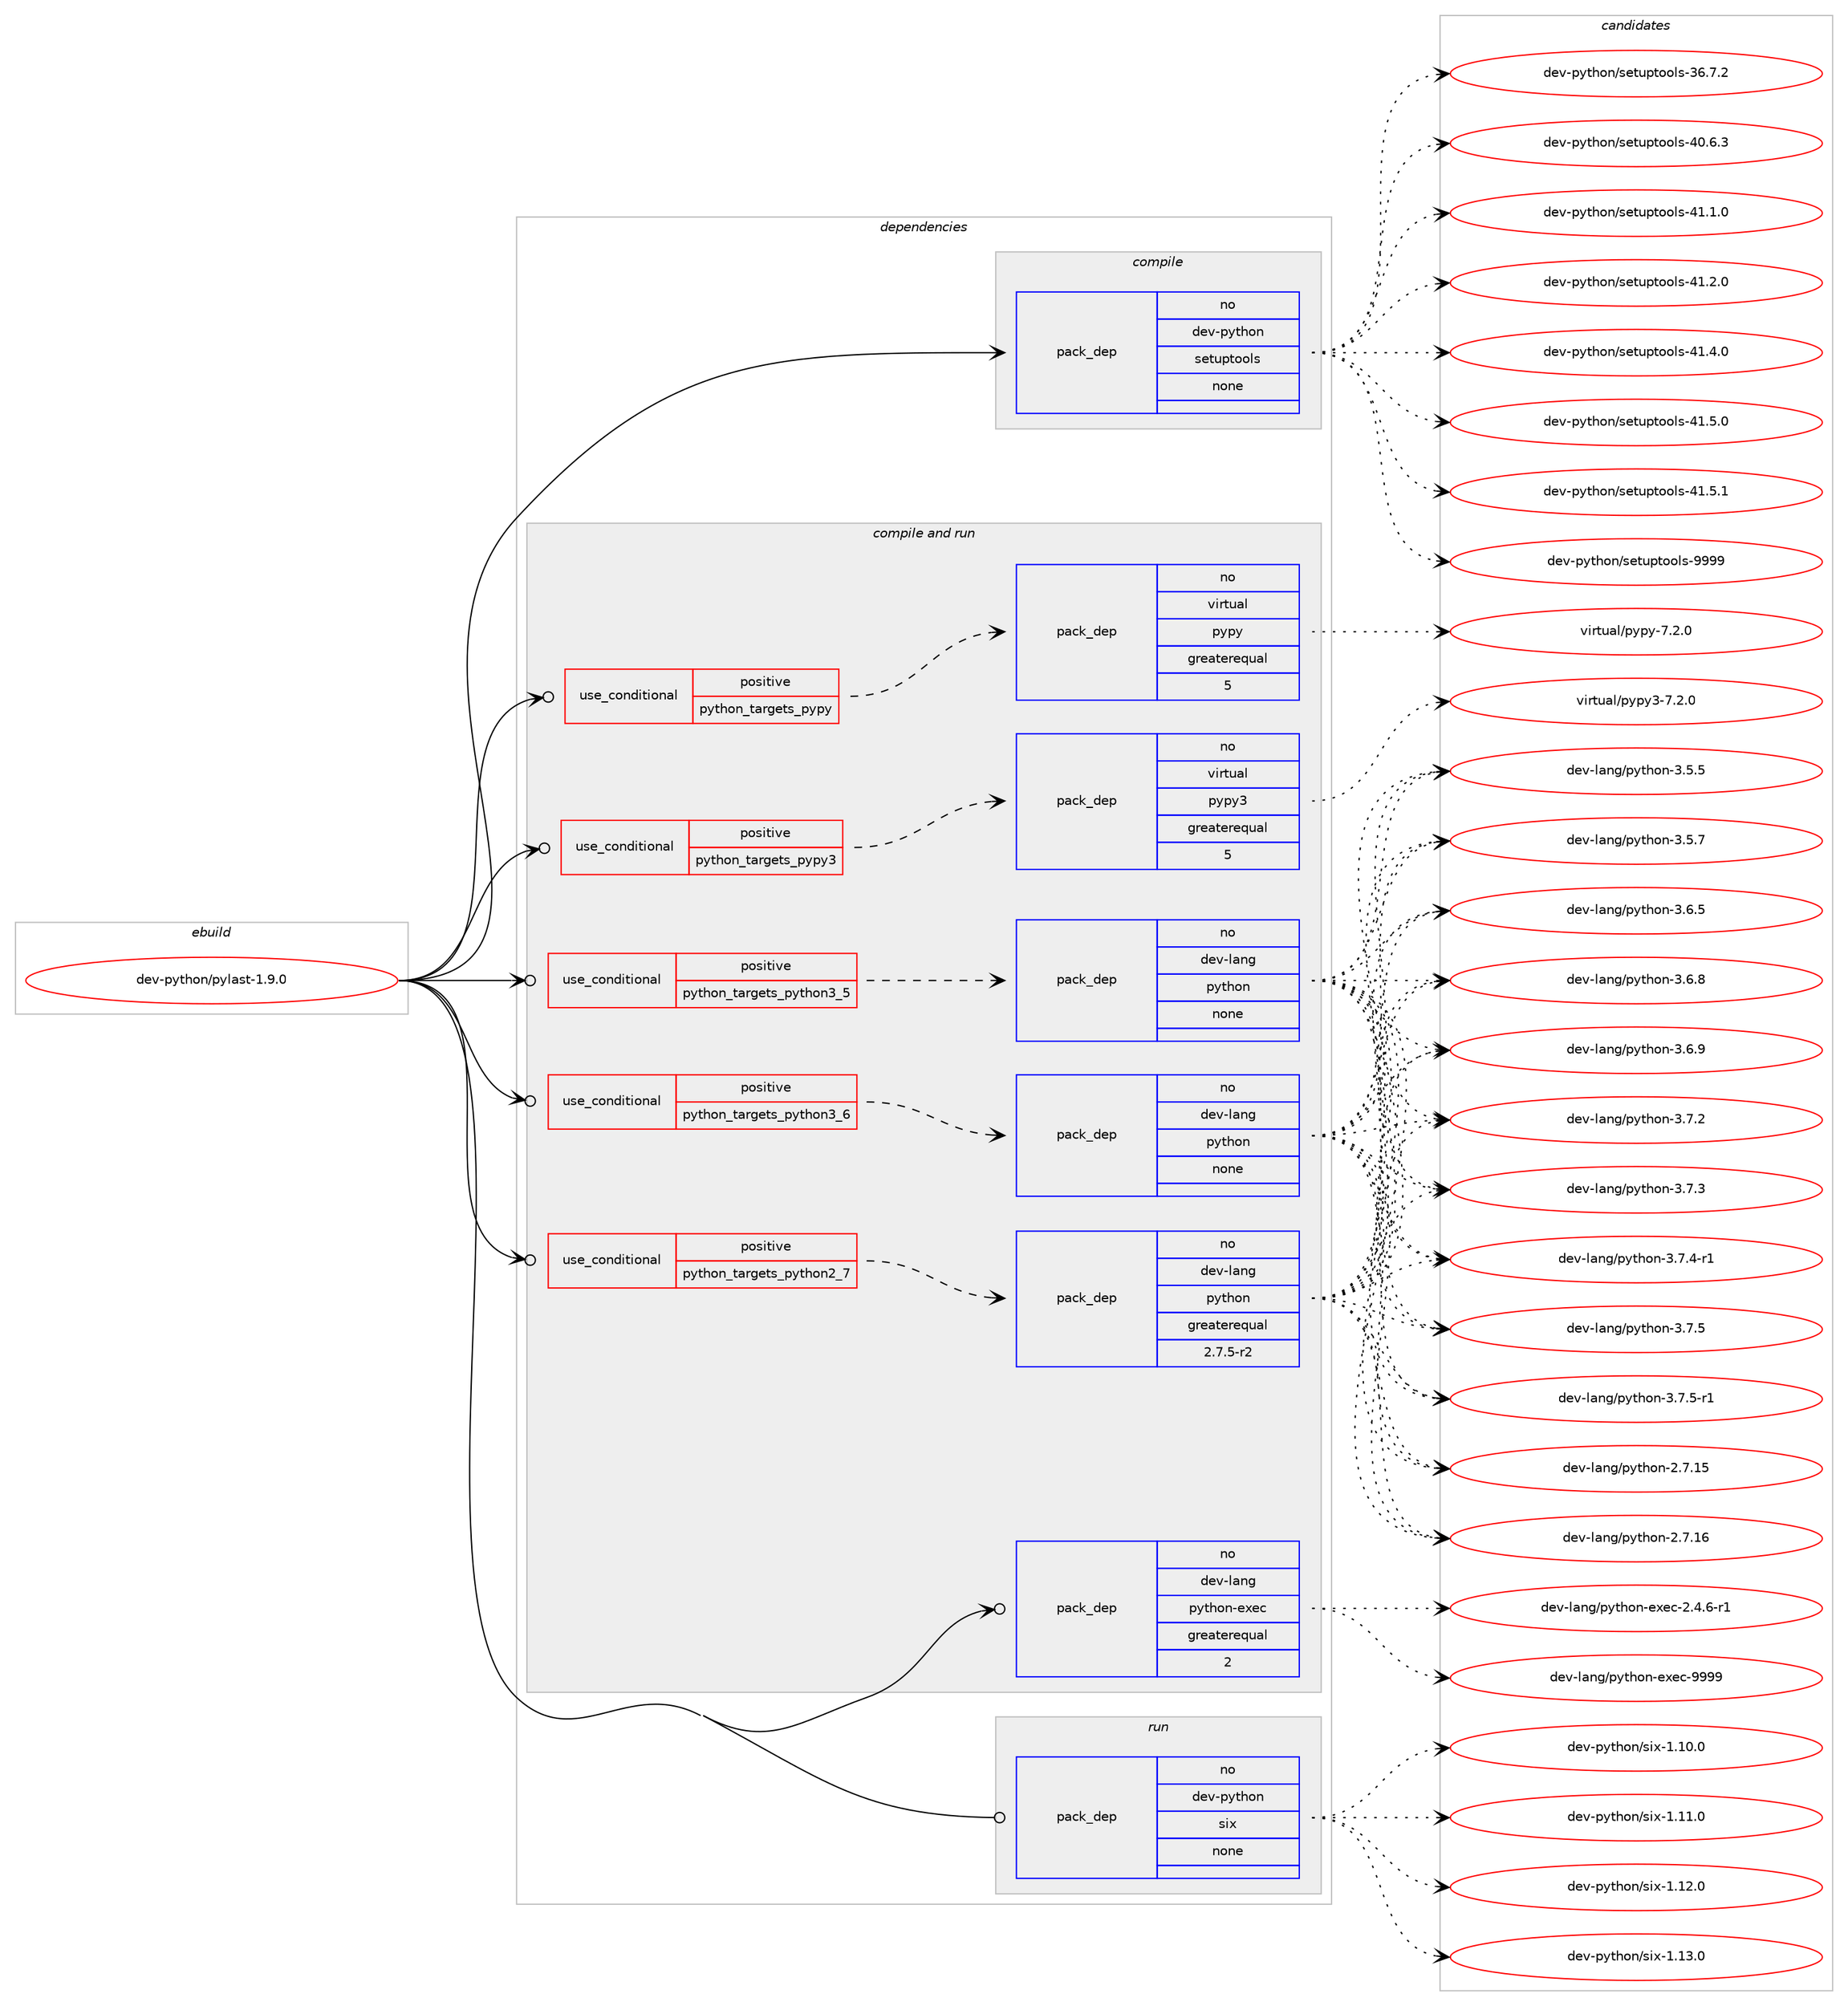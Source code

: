 digraph prolog {

# *************
# Graph options
# *************

newrank=true;
concentrate=true;
compound=true;
graph [rankdir=LR,fontname=Helvetica,fontsize=10,ranksep=1.5];#, ranksep=2.5, nodesep=0.2];
edge  [arrowhead=vee];
node  [fontname=Helvetica,fontsize=10];

# **********
# The ebuild
# **********

subgraph cluster_leftcol {
color=gray;
rank=same;
label=<<i>ebuild</i>>;
id [label="dev-python/pylast-1.9.0", color=red, width=4, href="../dev-python/pylast-1.9.0.svg"];
}

# ****************
# The dependencies
# ****************

subgraph cluster_midcol {
color=gray;
label=<<i>dependencies</i>>;
subgraph cluster_compile {
fillcolor="#eeeeee";
style=filled;
label=<<i>compile</i>>;
subgraph pack468711 {
dependency626714 [label=<<TABLE BORDER="0" CELLBORDER="1" CELLSPACING="0" CELLPADDING="4" WIDTH="220"><TR><TD ROWSPAN="6" CELLPADDING="30">pack_dep</TD></TR><TR><TD WIDTH="110">no</TD></TR><TR><TD>dev-python</TD></TR><TR><TD>setuptools</TD></TR><TR><TD>none</TD></TR><TR><TD></TD></TR></TABLE>>, shape=none, color=blue];
}
id:e -> dependency626714:w [weight=20,style="solid",arrowhead="vee"];
}
subgraph cluster_compileandrun {
fillcolor="#eeeeee";
style=filled;
label=<<i>compile and run</i>>;
subgraph cond146156 {
dependency626715 [label=<<TABLE BORDER="0" CELLBORDER="1" CELLSPACING="0" CELLPADDING="4"><TR><TD ROWSPAN="3" CELLPADDING="10">use_conditional</TD></TR><TR><TD>positive</TD></TR><TR><TD>python_targets_pypy</TD></TR></TABLE>>, shape=none, color=red];
subgraph pack468712 {
dependency626716 [label=<<TABLE BORDER="0" CELLBORDER="1" CELLSPACING="0" CELLPADDING="4" WIDTH="220"><TR><TD ROWSPAN="6" CELLPADDING="30">pack_dep</TD></TR><TR><TD WIDTH="110">no</TD></TR><TR><TD>virtual</TD></TR><TR><TD>pypy</TD></TR><TR><TD>greaterequal</TD></TR><TR><TD>5</TD></TR></TABLE>>, shape=none, color=blue];
}
dependency626715:e -> dependency626716:w [weight=20,style="dashed",arrowhead="vee"];
}
id:e -> dependency626715:w [weight=20,style="solid",arrowhead="odotvee"];
subgraph cond146157 {
dependency626717 [label=<<TABLE BORDER="0" CELLBORDER="1" CELLSPACING="0" CELLPADDING="4"><TR><TD ROWSPAN="3" CELLPADDING="10">use_conditional</TD></TR><TR><TD>positive</TD></TR><TR><TD>python_targets_pypy3</TD></TR></TABLE>>, shape=none, color=red];
subgraph pack468713 {
dependency626718 [label=<<TABLE BORDER="0" CELLBORDER="1" CELLSPACING="0" CELLPADDING="4" WIDTH="220"><TR><TD ROWSPAN="6" CELLPADDING="30">pack_dep</TD></TR><TR><TD WIDTH="110">no</TD></TR><TR><TD>virtual</TD></TR><TR><TD>pypy3</TD></TR><TR><TD>greaterequal</TD></TR><TR><TD>5</TD></TR></TABLE>>, shape=none, color=blue];
}
dependency626717:e -> dependency626718:w [weight=20,style="dashed",arrowhead="vee"];
}
id:e -> dependency626717:w [weight=20,style="solid",arrowhead="odotvee"];
subgraph cond146158 {
dependency626719 [label=<<TABLE BORDER="0" CELLBORDER="1" CELLSPACING="0" CELLPADDING="4"><TR><TD ROWSPAN="3" CELLPADDING="10">use_conditional</TD></TR><TR><TD>positive</TD></TR><TR><TD>python_targets_python2_7</TD></TR></TABLE>>, shape=none, color=red];
subgraph pack468714 {
dependency626720 [label=<<TABLE BORDER="0" CELLBORDER="1" CELLSPACING="0" CELLPADDING="4" WIDTH="220"><TR><TD ROWSPAN="6" CELLPADDING="30">pack_dep</TD></TR><TR><TD WIDTH="110">no</TD></TR><TR><TD>dev-lang</TD></TR><TR><TD>python</TD></TR><TR><TD>greaterequal</TD></TR><TR><TD>2.7.5-r2</TD></TR></TABLE>>, shape=none, color=blue];
}
dependency626719:e -> dependency626720:w [weight=20,style="dashed",arrowhead="vee"];
}
id:e -> dependency626719:w [weight=20,style="solid",arrowhead="odotvee"];
subgraph cond146159 {
dependency626721 [label=<<TABLE BORDER="0" CELLBORDER="1" CELLSPACING="0" CELLPADDING="4"><TR><TD ROWSPAN="3" CELLPADDING="10">use_conditional</TD></TR><TR><TD>positive</TD></TR><TR><TD>python_targets_python3_5</TD></TR></TABLE>>, shape=none, color=red];
subgraph pack468715 {
dependency626722 [label=<<TABLE BORDER="0" CELLBORDER="1" CELLSPACING="0" CELLPADDING="4" WIDTH="220"><TR><TD ROWSPAN="6" CELLPADDING="30">pack_dep</TD></TR><TR><TD WIDTH="110">no</TD></TR><TR><TD>dev-lang</TD></TR><TR><TD>python</TD></TR><TR><TD>none</TD></TR><TR><TD></TD></TR></TABLE>>, shape=none, color=blue];
}
dependency626721:e -> dependency626722:w [weight=20,style="dashed",arrowhead="vee"];
}
id:e -> dependency626721:w [weight=20,style="solid",arrowhead="odotvee"];
subgraph cond146160 {
dependency626723 [label=<<TABLE BORDER="0" CELLBORDER="1" CELLSPACING="0" CELLPADDING="4"><TR><TD ROWSPAN="3" CELLPADDING="10">use_conditional</TD></TR><TR><TD>positive</TD></TR><TR><TD>python_targets_python3_6</TD></TR></TABLE>>, shape=none, color=red];
subgraph pack468716 {
dependency626724 [label=<<TABLE BORDER="0" CELLBORDER="1" CELLSPACING="0" CELLPADDING="4" WIDTH="220"><TR><TD ROWSPAN="6" CELLPADDING="30">pack_dep</TD></TR><TR><TD WIDTH="110">no</TD></TR><TR><TD>dev-lang</TD></TR><TR><TD>python</TD></TR><TR><TD>none</TD></TR><TR><TD></TD></TR></TABLE>>, shape=none, color=blue];
}
dependency626723:e -> dependency626724:w [weight=20,style="dashed",arrowhead="vee"];
}
id:e -> dependency626723:w [weight=20,style="solid",arrowhead="odotvee"];
subgraph pack468717 {
dependency626725 [label=<<TABLE BORDER="0" CELLBORDER="1" CELLSPACING="0" CELLPADDING="4" WIDTH="220"><TR><TD ROWSPAN="6" CELLPADDING="30">pack_dep</TD></TR><TR><TD WIDTH="110">no</TD></TR><TR><TD>dev-lang</TD></TR><TR><TD>python-exec</TD></TR><TR><TD>greaterequal</TD></TR><TR><TD>2</TD></TR></TABLE>>, shape=none, color=blue];
}
id:e -> dependency626725:w [weight=20,style="solid",arrowhead="odotvee"];
}
subgraph cluster_run {
fillcolor="#eeeeee";
style=filled;
label=<<i>run</i>>;
subgraph pack468718 {
dependency626726 [label=<<TABLE BORDER="0" CELLBORDER="1" CELLSPACING="0" CELLPADDING="4" WIDTH="220"><TR><TD ROWSPAN="6" CELLPADDING="30">pack_dep</TD></TR><TR><TD WIDTH="110">no</TD></TR><TR><TD>dev-python</TD></TR><TR><TD>six</TD></TR><TR><TD>none</TD></TR><TR><TD></TD></TR></TABLE>>, shape=none, color=blue];
}
id:e -> dependency626726:w [weight=20,style="solid",arrowhead="odot"];
}
}

# **************
# The candidates
# **************

subgraph cluster_choices {
rank=same;
color=gray;
label=<<i>candidates</i>>;

subgraph choice468711 {
color=black;
nodesep=1;
choice100101118451121211161041111104711510111611711211611111110811545515446554650 [label="dev-python/setuptools-36.7.2", color=red, width=4,href="../dev-python/setuptools-36.7.2.svg"];
choice100101118451121211161041111104711510111611711211611111110811545524846544651 [label="dev-python/setuptools-40.6.3", color=red, width=4,href="../dev-python/setuptools-40.6.3.svg"];
choice100101118451121211161041111104711510111611711211611111110811545524946494648 [label="dev-python/setuptools-41.1.0", color=red, width=4,href="../dev-python/setuptools-41.1.0.svg"];
choice100101118451121211161041111104711510111611711211611111110811545524946504648 [label="dev-python/setuptools-41.2.0", color=red, width=4,href="../dev-python/setuptools-41.2.0.svg"];
choice100101118451121211161041111104711510111611711211611111110811545524946524648 [label="dev-python/setuptools-41.4.0", color=red, width=4,href="../dev-python/setuptools-41.4.0.svg"];
choice100101118451121211161041111104711510111611711211611111110811545524946534648 [label="dev-python/setuptools-41.5.0", color=red, width=4,href="../dev-python/setuptools-41.5.0.svg"];
choice100101118451121211161041111104711510111611711211611111110811545524946534649 [label="dev-python/setuptools-41.5.1", color=red, width=4,href="../dev-python/setuptools-41.5.1.svg"];
choice10010111845112121116104111110471151011161171121161111111081154557575757 [label="dev-python/setuptools-9999", color=red, width=4,href="../dev-python/setuptools-9999.svg"];
dependency626714:e -> choice100101118451121211161041111104711510111611711211611111110811545515446554650:w [style=dotted,weight="100"];
dependency626714:e -> choice100101118451121211161041111104711510111611711211611111110811545524846544651:w [style=dotted,weight="100"];
dependency626714:e -> choice100101118451121211161041111104711510111611711211611111110811545524946494648:w [style=dotted,weight="100"];
dependency626714:e -> choice100101118451121211161041111104711510111611711211611111110811545524946504648:w [style=dotted,weight="100"];
dependency626714:e -> choice100101118451121211161041111104711510111611711211611111110811545524946524648:w [style=dotted,weight="100"];
dependency626714:e -> choice100101118451121211161041111104711510111611711211611111110811545524946534648:w [style=dotted,weight="100"];
dependency626714:e -> choice100101118451121211161041111104711510111611711211611111110811545524946534649:w [style=dotted,weight="100"];
dependency626714:e -> choice10010111845112121116104111110471151011161171121161111111081154557575757:w [style=dotted,weight="100"];
}
subgraph choice468712 {
color=black;
nodesep=1;
choice1181051141161179710847112121112121455546504648 [label="virtual/pypy-7.2.0", color=red, width=4,href="../virtual/pypy-7.2.0.svg"];
dependency626716:e -> choice1181051141161179710847112121112121455546504648:w [style=dotted,weight="100"];
}
subgraph choice468713 {
color=black;
nodesep=1;
choice118105114116117971084711212111212151455546504648 [label="virtual/pypy3-7.2.0", color=red, width=4,href="../virtual/pypy3-7.2.0.svg"];
dependency626718:e -> choice118105114116117971084711212111212151455546504648:w [style=dotted,weight="100"];
}
subgraph choice468714 {
color=black;
nodesep=1;
choice10010111845108971101034711212111610411111045504655464953 [label="dev-lang/python-2.7.15", color=red, width=4,href="../dev-lang/python-2.7.15.svg"];
choice10010111845108971101034711212111610411111045504655464954 [label="dev-lang/python-2.7.16", color=red, width=4,href="../dev-lang/python-2.7.16.svg"];
choice100101118451089711010347112121116104111110455146534653 [label="dev-lang/python-3.5.5", color=red, width=4,href="../dev-lang/python-3.5.5.svg"];
choice100101118451089711010347112121116104111110455146534655 [label="dev-lang/python-3.5.7", color=red, width=4,href="../dev-lang/python-3.5.7.svg"];
choice100101118451089711010347112121116104111110455146544653 [label="dev-lang/python-3.6.5", color=red, width=4,href="../dev-lang/python-3.6.5.svg"];
choice100101118451089711010347112121116104111110455146544656 [label="dev-lang/python-3.6.8", color=red, width=4,href="../dev-lang/python-3.6.8.svg"];
choice100101118451089711010347112121116104111110455146544657 [label="dev-lang/python-3.6.9", color=red, width=4,href="../dev-lang/python-3.6.9.svg"];
choice100101118451089711010347112121116104111110455146554650 [label="dev-lang/python-3.7.2", color=red, width=4,href="../dev-lang/python-3.7.2.svg"];
choice100101118451089711010347112121116104111110455146554651 [label="dev-lang/python-3.7.3", color=red, width=4,href="../dev-lang/python-3.7.3.svg"];
choice1001011184510897110103471121211161041111104551465546524511449 [label="dev-lang/python-3.7.4-r1", color=red, width=4,href="../dev-lang/python-3.7.4-r1.svg"];
choice100101118451089711010347112121116104111110455146554653 [label="dev-lang/python-3.7.5", color=red, width=4,href="../dev-lang/python-3.7.5.svg"];
choice1001011184510897110103471121211161041111104551465546534511449 [label="dev-lang/python-3.7.5-r1", color=red, width=4,href="../dev-lang/python-3.7.5-r1.svg"];
dependency626720:e -> choice10010111845108971101034711212111610411111045504655464953:w [style=dotted,weight="100"];
dependency626720:e -> choice10010111845108971101034711212111610411111045504655464954:w [style=dotted,weight="100"];
dependency626720:e -> choice100101118451089711010347112121116104111110455146534653:w [style=dotted,weight="100"];
dependency626720:e -> choice100101118451089711010347112121116104111110455146534655:w [style=dotted,weight="100"];
dependency626720:e -> choice100101118451089711010347112121116104111110455146544653:w [style=dotted,weight="100"];
dependency626720:e -> choice100101118451089711010347112121116104111110455146544656:w [style=dotted,weight="100"];
dependency626720:e -> choice100101118451089711010347112121116104111110455146544657:w [style=dotted,weight="100"];
dependency626720:e -> choice100101118451089711010347112121116104111110455146554650:w [style=dotted,weight="100"];
dependency626720:e -> choice100101118451089711010347112121116104111110455146554651:w [style=dotted,weight="100"];
dependency626720:e -> choice1001011184510897110103471121211161041111104551465546524511449:w [style=dotted,weight="100"];
dependency626720:e -> choice100101118451089711010347112121116104111110455146554653:w [style=dotted,weight="100"];
dependency626720:e -> choice1001011184510897110103471121211161041111104551465546534511449:w [style=dotted,weight="100"];
}
subgraph choice468715 {
color=black;
nodesep=1;
choice10010111845108971101034711212111610411111045504655464953 [label="dev-lang/python-2.7.15", color=red, width=4,href="../dev-lang/python-2.7.15.svg"];
choice10010111845108971101034711212111610411111045504655464954 [label="dev-lang/python-2.7.16", color=red, width=4,href="../dev-lang/python-2.7.16.svg"];
choice100101118451089711010347112121116104111110455146534653 [label="dev-lang/python-3.5.5", color=red, width=4,href="../dev-lang/python-3.5.5.svg"];
choice100101118451089711010347112121116104111110455146534655 [label="dev-lang/python-3.5.7", color=red, width=4,href="../dev-lang/python-3.5.7.svg"];
choice100101118451089711010347112121116104111110455146544653 [label="dev-lang/python-3.6.5", color=red, width=4,href="../dev-lang/python-3.6.5.svg"];
choice100101118451089711010347112121116104111110455146544656 [label="dev-lang/python-3.6.8", color=red, width=4,href="../dev-lang/python-3.6.8.svg"];
choice100101118451089711010347112121116104111110455146544657 [label="dev-lang/python-3.6.9", color=red, width=4,href="../dev-lang/python-3.6.9.svg"];
choice100101118451089711010347112121116104111110455146554650 [label="dev-lang/python-3.7.2", color=red, width=4,href="../dev-lang/python-3.7.2.svg"];
choice100101118451089711010347112121116104111110455146554651 [label="dev-lang/python-3.7.3", color=red, width=4,href="../dev-lang/python-3.7.3.svg"];
choice1001011184510897110103471121211161041111104551465546524511449 [label="dev-lang/python-3.7.4-r1", color=red, width=4,href="../dev-lang/python-3.7.4-r1.svg"];
choice100101118451089711010347112121116104111110455146554653 [label="dev-lang/python-3.7.5", color=red, width=4,href="../dev-lang/python-3.7.5.svg"];
choice1001011184510897110103471121211161041111104551465546534511449 [label="dev-lang/python-3.7.5-r1", color=red, width=4,href="../dev-lang/python-3.7.5-r1.svg"];
dependency626722:e -> choice10010111845108971101034711212111610411111045504655464953:w [style=dotted,weight="100"];
dependency626722:e -> choice10010111845108971101034711212111610411111045504655464954:w [style=dotted,weight="100"];
dependency626722:e -> choice100101118451089711010347112121116104111110455146534653:w [style=dotted,weight="100"];
dependency626722:e -> choice100101118451089711010347112121116104111110455146534655:w [style=dotted,weight="100"];
dependency626722:e -> choice100101118451089711010347112121116104111110455146544653:w [style=dotted,weight="100"];
dependency626722:e -> choice100101118451089711010347112121116104111110455146544656:w [style=dotted,weight="100"];
dependency626722:e -> choice100101118451089711010347112121116104111110455146544657:w [style=dotted,weight="100"];
dependency626722:e -> choice100101118451089711010347112121116104111110455146554650:w [style=dotted,weight="100"];
dependency626722:e -> choice100101118451089711010347112121116104111110455146554651:w [style=dotted,weight="100"];
dependency626722:e -> choice1001011184510897110103471121211161041111104551465546524511449:w [style=dotted,weight="100"];
dependency626722:e -> choice100101118451089711010347112121116104111110455146554653:w [style=dotted,weight="100"];
dependency626722:e -> choice1001011184510897110103471121211161041111104551465546534511449:w [style=dotted,weight="100"];
}
subgraph choice468716 {
color=black;
nodesep=1;
choice10010111845108971101034711212111610411111045504655464953 [label="dev-lang/python-2.7.15", color=red, width=4,href="../dev-lang/python-2.7.15.svg"];
choice10010111845108971101034711212111610411111045504655464954 [label="dev-lang/python-2.7.16", color=red, width=4,href="../dev-lang/python-2.7.16.svg"];
choice100101118451089711010347112121116104111110455146534653 [label="dev-lang/python-3.5.5", color=red, width=4,href="../dev-lang/python-3.5.5.svg"];
choice100101118451089711010347112121116104111110455146534655 [label="dev-lang/python-3.5.7", color=red, width=4,href="../dev-lang/python-3.5.7.svg"];
choice100101118451089711010347112121116104111110455146544653 [label="dev-lang/python-3.6.5", color=red, width=4,href="../dev-lang/python-3.6.5.svg"];
choice100101118451089711010347112121116104111110455146544656 [label="dev-lang/python-3.6.8", color=red, width=4,href="../dev-lang/python-3.6.8.svg"];
choice100101118451089711010347112121116104111110455146544657 [label="dev-lang/python-3.6.9", color=red, width=4,href="../dev-lang/python-3.6.9.svg"];
choice100101118451089711010347112121116104111110455146554650 [label="dev-lang/python-3.7.2", color=red, width=4,href="../dev-lang/python-3.7.2.svg"];
choice100101118451089711010347112121116104111110455146554651 [label="dev-lang/python-3.7.3", color=red, width=4,href="../dev-lang/python-3.7.3.svg"];
choice1001011184510897110103471121211161041111104551465546524511449 [label="dev-lang/python-3.7.4-r1", color=red, width=4,href="../dev-lang/python-3.7.4-r1.svg"];
choice100101118451089711010347112121116104111110455146554653 [label="dev-lang/python-3.7.5", color=red, width=4,href="../dev-lang/python-3.7.5.svg"];
choice1001011184510897110103471121211161041111104551465546534511449 [label="dev-lang/python-3.7.5-r1", color=red, width=4,href="../dev-lang/python-3.7.5-r1.svg"];
dependency626724:e -> choice10010111845108971101034711212111610411111045504655464953:w [style=dotted,weight="100"];
dependency626724:e -> choice10010111845108971101034711212111610411111045504655464954:w [style=dotted,weight="100"];
dependency626724:e -> choice100101118451089711010347112121116104111110455146534653:w [style=dotted,weight="100"];
dependency626724:e -> choice100101118451089711010347112121116104111110455146534655:w [style=dotted,weight="100"];
dependency626724:e -> choice100101118451089711010347112121116104111110455146544653:w [style=dotted,weight="100"];
dependency626724:e -> choice100101118451089711010347112121116104111110455146544656:w [style=dotted,weight="100"];
dependency626724:e -> choice100101118451089711010347112121116104111110455146544657:w [style=dotted,weight="100"];
dependency626724:e -> choice100101118451089711010347112121116104111110455146554650:w [style=dotted,weight="100"];
dependency626724:e -> choice100101118451089711010347112121116104111110455146554651:w [style=dotted,weight="100"];
dependency626724:e -> choice1001011184510897110103471121211161041111104551465546524511449:w [style=dotted,weight="100"];
dependency626724:e -> choice100101118451089711010347112121116104111110455146554653:w [style=dotted,weight="100"];
dependency626724:e -> choice1001011184510897110103471121211161041111104551465546534511449:w [style=dotted,weight="100"];
}
subgraph choice468717 {
color=black;
nodesep=1;
choice10010111845108971101034711212111610411111045101120101994550465246544511449 [label="dev-lang/python-exec-2.4.6-r1", color=red, width=4,href="../dev-lang/python-exec-2.4.6-r1.svg"];
choice10010111845108971101034711212111610411111045101120101994557575757 [label="dev-lang/python-exec-9999", color=red, width=4,href="../dev-lang/python-exec-9999.svg"];
dependency626725:e -> choice10010111845108971101034711212111610411111045101120101994550465246544511449:w [style=dotted,weight="100"];
dependency626725:e -> choice10010111845108971101034711212111610411111045101120101994557575757:w [style=dotted,weight="100"];
}
subgraph choice468718 {
color=black;
nodesep=1;
choice100101118451121211161041111104711510512045494649484648 [label="dev-python/six-1.10.0", color=red, width=4,href="../dev-python/six-1.10.0.svg"];
choice100101118451121211161041111104711510512045494649494648 [label="dev-python/six-1.11.0", color=red, width=4,href="../dev-python/six-1.11.0.svg"];
choice100101118451121211161041111104711510512045494649504648 [label="dev-python/six-1.12.0", color=red, width=4,href="../dev-python/six-1.12.0.svg"];
choice100101118451121211161041111104711510512045494649514648 [label="dev-python/six-1.13.0", color=red, width=4,href="../dev-python/six-1.13.0.svg"];
dependency626726:e -> choice100101118451121211161041111104711510512045494649484648:w [style=dotted,weight="100"];
dependency626726:e -> choice100101118451121211161041111104711510512045494649494648:w [style=dotted,weight="100"];
dependency626726:e -> choice100101118451121211161041111104711510512045494649504648:w [style=dotted,weight="100"];
dependency626726:e -> choice100101118451121211161041111104711510512045494649514648:w [style=dotted,weight="100"];
}
}

}
